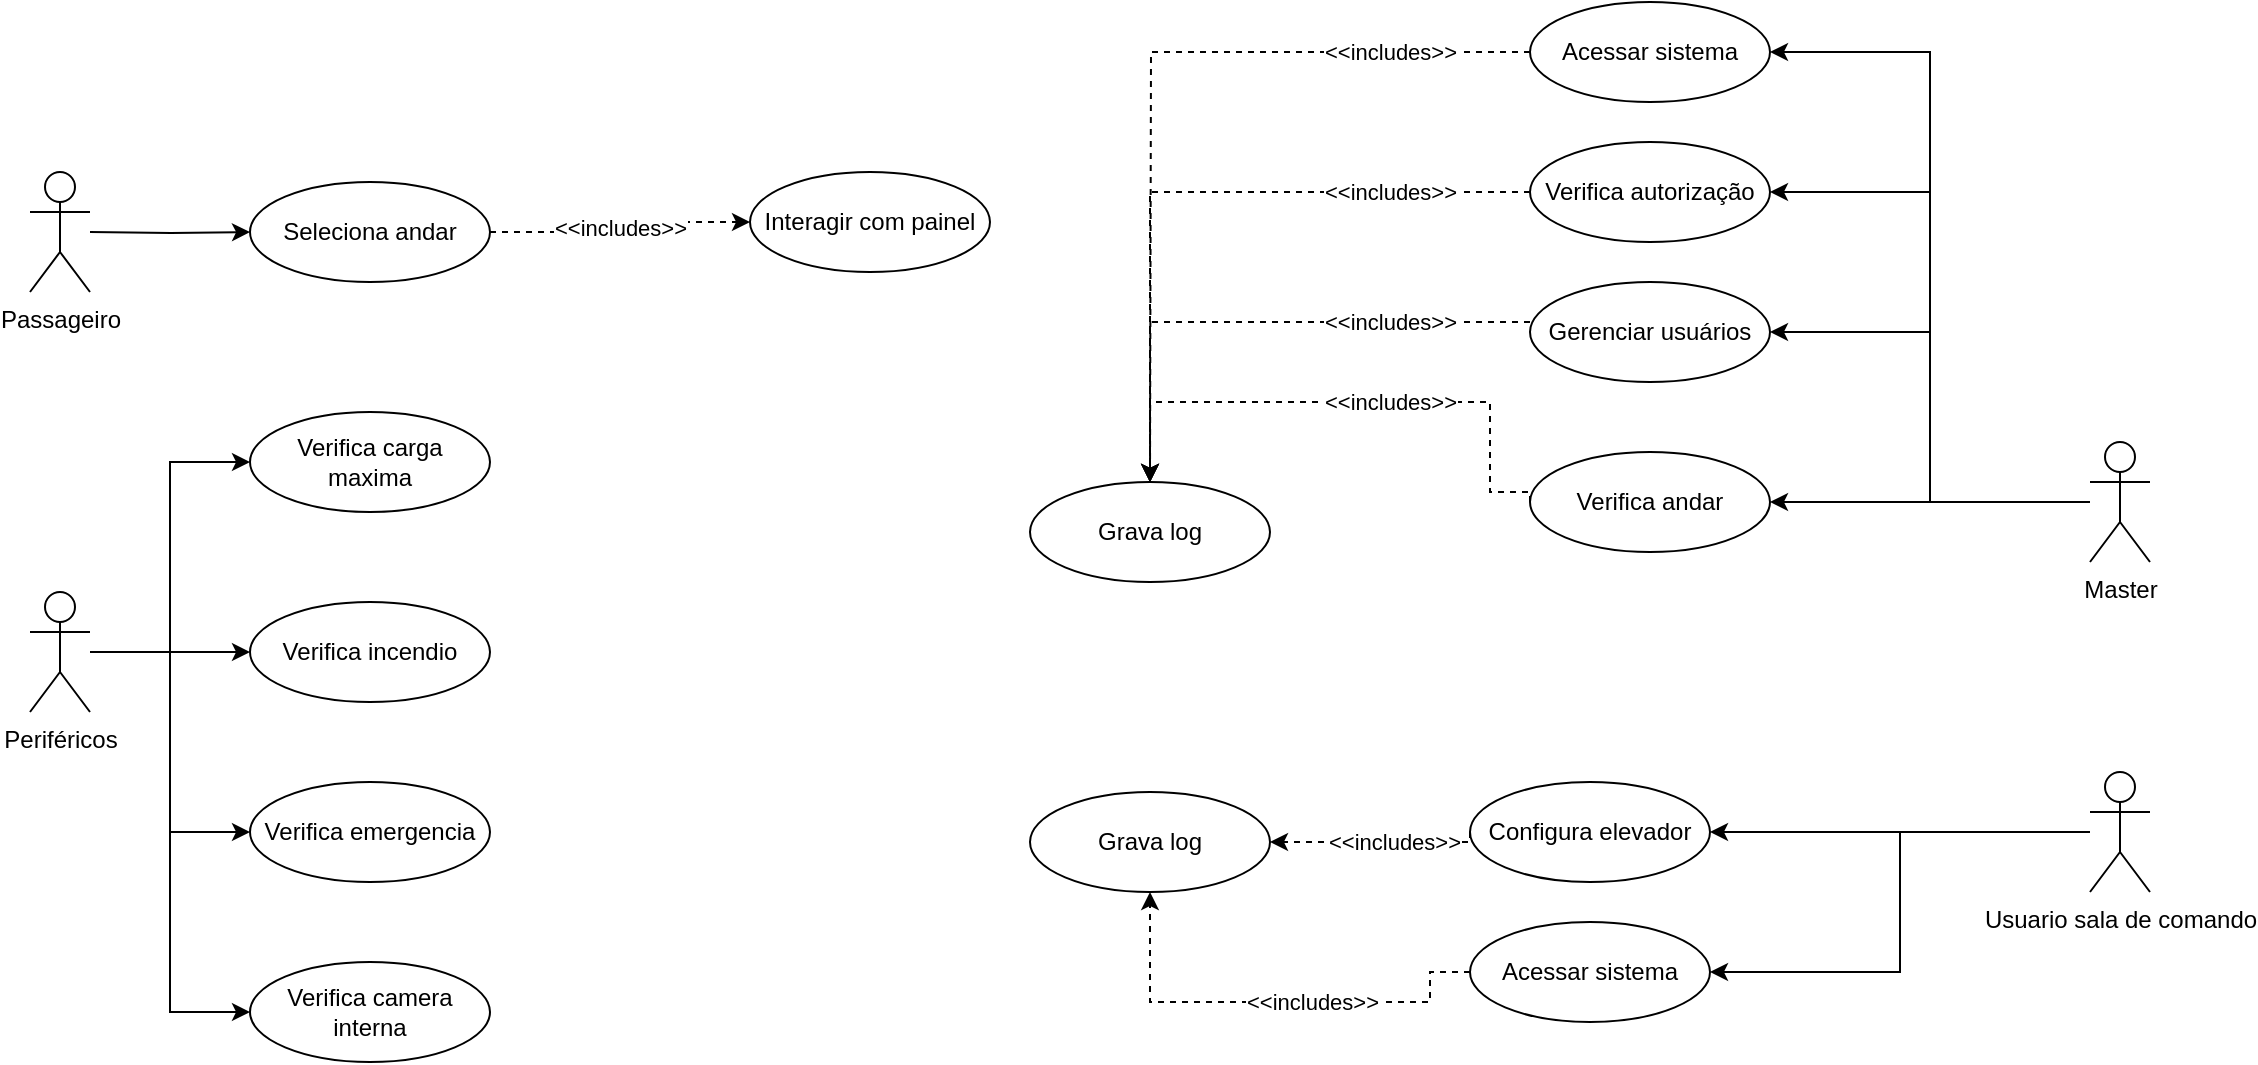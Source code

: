 <mxfile version="20.5.3" type="device"><diagram id="C5RBs43oDa-KdzZeNtuy" name="Page-1"><mxGraphModel dx="2605" dy="911" grid="1" gridSize="10" guides="1" tooltips="1" connect="1" arrows="1" fold="1" page="1" pageScale="1" pageWidth="827" pageHeight="1169" math="0" shadow="0"><root><mxCell id="WIyWlLk6GJQsqaUBKTNV-0"/><mxCell id="WIyWlLk6GJQsqaUBKTNV-1" parent="WIyWlLk6GJQsqaUBKTNV-0"/><mxCell id="w6NfBFmECtoZKY9oJgBz-2" style="edgeStyle=orthogonalEdgeStyle;rounded=0;orthogonalLoop=1;jettySize=auto;html=1;entryX=0;entryY=0.5;entryDx=0;entryDy=0;" parent="WIyWlLk6GJQsqaUBKTNV-1" target="w6NfBFmECtoZKY9oJgBz-17" edge="1"><mxGeometry relative="1" as="geometry"><mxPoint x="-240" y="255" as="targetPoint"/><mxPoint x="-320" y="255" as="sourcePoint"/></mxGeometry></mxCell><mxCell id="w6NfBFmECtoZKY9oJgBz-0" value="Passageiro" style="shape=umlActor;verticalLabelPosition=bottom;verticalAlign=top;html=1;outlineConnect=0;" parent="WIyWlLk6GJQsqaUBKTNV-1" vertex="1"><mxGeometry x="-350" y="225" width="30" height="60" as="geometry"/></mxCell><mxCell id="w6NfBFmECtoZKY9oJgBz-23" style="edgeStyle=orthogonalEdgeStyle;shape=connector;rounded=0;orthogonalLoop=1;jettySize=auto;html=1;entryX=1;entryY=0.5;entryDx=0;entryDy=0;labelBackgroundColor=default;strokeColor=default;fontFamily=Helvetica;fontSize=11;fontColor=default;endArrow=classic;" parent="WIyWlLk6GJQsqaUBKTNV-1" source="w6NfBFmECtoZKY9oJgBz-15" target="w6NfBFmECtoZKY9oJgBz-19" edge="1"><mxGeometry relative="1" as="geometry"/></mxCell><mxCell id="w6NfBFmECtoZKY9oJgBz-36" style="edgeStyle=orthogonalEdgeStyle;shape=connector;rounded=0;orthogonalLoop=1;jettySize=auto;html=1;entryX=1;entryY=0.5;entryDx=0;entryDy=0;labelBackgroundColor=default;strokeColor=default;fontFamily=Helvetica;fontSize=11;fontColor=default;endArrow=classic;" parent="WIyWlLk6GJQsqaUBKTNV-1" source="w6NfBFmECtoZKY9oJgBz-15" target="w6NfBFmECtoZKY9oJgBz-27" edge="1"><mxGeometry relative="1" as="geometry"/></mxCell><mxCell id="w6NfBFmECtoZKY9oJgBz-47" style="edgeStyle=orthogonalEdgeStyle;shape=connector;rounded=0;orthogonalLoop=1;jettySize=auto;html=1;entryX=1;entryY=0.5;entryDx=0;entryDy=0;labelBackgroundColor=default;strokeColor=default;fontFamily=Helvetica;fontSize=11;fontColor=default;endArrow=classic;" parent="WIyWlLk6GJQsqaUBKTNV-1" source="w6NfBFmECtoZKY9oJgBz-15" target="w6NfBFmECtoZKY9oJgBz-45" edge="1"><mxGeometry relative="1" as="geometry"/></mxCell><mxCell id="Lpwr_iQRA4s3-JbPPNT5-17" style="edgeStyle=orthogonalEdgeStyle;rounded=0;orthogonalLoop=1;jettySize=auto;html=1;entryX=1;entryY=0.5;entryDx=0;entryDy=0;" edge="1" parent="WIyWlLk6GJQsqaUBKTNV-1" source="w6NfBFmECtoZKY9oJgBz-15" target="Lpwr_iQRA4s3-JbPPNT5-16"><mxGeometry relative="1" as="geometry"/></mxCell><mxCell id="w6NfBFmECtoZKY9oJgBz-15" value="Master" style="shape=umlActor;verticalLabelPosition=bottom;verticalAlign=top;html=1;outlineConnect=0;" parent="WIyWlLk6GJQsqaUBKTNV-1" vertex="1"><mxGeometry x="680" y="360" width="30" height="60" as="geometry"/></mxCell><mxCell id="w6NfBFmECtoZKY9oJgBz-17" value="Seleciona andar" style="ellipse;whiteSpace=wrap;html=1;" parent="WIyWlLk6GJQsqaUBKTNV-1" vertex="1"><mxGeometry x="-240" y="230" width="120" height="50" as="geometry"/></mxCell><mxCell id="w6NfBFmECtoZKY9oJgBz-19" value="Verifica autorização" style="ellipse;whiteSpace=wrap;html=1;" parent="WIyWlLk6GJQsqaUBKTNV-1" vertex="1"><mxGeometry x="400" y="210" width="120" height="50" as="geometry"/></mxCell><mxCell id="w6NfBFmECtoZKY9oJgBz-22" value="Grava log" style="ellipse;whiteSpace=wrap;html=1;" parent="WIyWlLk6GJQsqaUBKTNV-1" vertex="1"><mxGeometry x="150" y="380" width="120" height="50" as="geometry"/></mxCell><mxCell id="Lpwr_iQRA4s3-JbPPNT5-4" style="edgeStyle=orthogonalEdgeStyle;rounded=0;orthogonalLoop=1;jettySize=auto;html=1;entryX=1;entryY=0.5;entryDx=0;entryDy=0;" edge="1" parent="WIyWlLk6GJQsqaUBKTNV-1" source="w6NfBFmECtoZKY9oJgBz-26" target="Lpwr_iQRA4s3-JbPPNT5-3"><mxGeometry relative="1" as="geometry"/></mxCell><mxCell id="Lpwr_iQRA4s3-JbPPNT5-20" style="edgeStyle=orthogonalEdgeStyle;rounded=0;orthogonalLoop=1;jettySize=auto;html=1;entryX=1;entryY=0.5;entryDx=0;entryDy=0;" edge="1" parent="WIyWlLk6GJQsqaUBKTNV-1" source="w6NfBFmECtoZKY9oJgBz-26" target="Lpwr_iQRA4s3-JbPPNT5-19"><mxGeometry relative="1" as="geometry"/></mxCell><mxCell id="w6NfBFmECtoZKY9oJgBz-26" value="Usuario sala de comando" style="shape=umlActor;verticalLabelPosition=bottom;verticalAlign=top;html=1;outlineConnect=0;" parent="WIyWlLk6GJQsqaUBKTNV-1" vertex="1"><mxGeometry x="680" y="525" width="30" height="60" as="geometry"/></mxCell><mxCell id="w6NfBFmECtoZKY9oJgBz-27" value="Gerenciar usuários" style="ellipse;whiteSpace=wrap;html=1;" parent="WIyWlLk6GJQsqaUBKTNV-1" vertex="1"><mxGeometry x="400" y="280" width="120" height="50" as="geometry"/></mxCell><mxCell id="w6NfBFmECtoZKY9oJgBz-31" value="Interagir com painel" style="ellipse;whiteSpace=wrap;html=1;" parent="WIyWlLk6GJQsqaUBKTNV-1" vertex="1"><mxGeometry x="10" y="225" width="120" height="50" as="geometry"/></mxCell><mxCell id="w6NfBFmECtoZKY9oJgBz-32" value="&amp;lt;&amp;lt;includes&amp;gt;&amp;gt;" style="edgeStyle=orthogonalEdgeStyle;rounded=0;orthogonalLoop=1;jettySize=auto;html=1;dashed=1;exitX=1;exitY=0.5;exitDx=0;exitDy=0;entryX=0;entryY=0.5;entryDx=0;entryDy=0;" parent="WIyWlLk6GJQsqaUBKTNV-1" source="w6NfBFmECtoZKY9oJgBz-17" target="w6NfBFmECtoZKY9oJgBz-31" edge="1"><mxGeometry relative="1" as="geometry"><mxPoint x="-180" y="280" as="sourcePoint"/><mxPoint x="-70" y="240.0" as="targetPoint"/></mxGeometry></mxCell><mxCell id="w6NfBFmECtoZKY9oJgBz-40" value="&amp;lt;&amp;lt;includes&amp;gt;&amp;gt;" style="edgeStyle=orthogonalEdgeStyle;rounded=0;orthogonalLoop=1;jettySize=auto;html=1;dashed=1;exitX=0;exitY=0.5;exitDx=0;exitDy=0;entryX=0.5;entryY=0;entryDx=0;entryDy=0;" parent="WIyWlLk6GJQsqaUBKTNV-1" source="w6NfBFmECtoZKY9oJgBz-19" target="w6NfBFmECtoZKY9oJgBz-22" edge="1"><mxGeometry x="-0.582" relative="1" as="geometry"><mxPoint x="449.5" as="sourcePoint"/><mxPoint x="449.5" y="-100" as="targetPoint"/><mxPoint as="offset"/></mxGeometry></mxCell><mxCell id="w6NfBFmECtoZKY9oJgBz-41" value="&amp;lt;&amp;lt;includes&amp;gt;&amp;gt;" style="edgeStyle=orthogonalEdgeStyle;rounded=0;orthogonalLoop=1;jettySize=auto;html=1;dashed=1;exitX=0;exitY=0.4;exitDx=0;exitDy=0;entryX=0.5;entryY=0;entryDx=0;entryDy=0;exitPerimeter=0;" parent="WIyWlLk6GJQsqaUBKTNV-1" source="w6NfBFmECtoZKY9oJgBz-27" target="w6NfBFmECtoZKY9oJgBz-22" edge="1"><mxGeometry x="-0.481" relative="1" as="geometry"><mxPoint x="380" y="95" as="sourcePoint"/><mxPoint x="140" y="220" as="targetPoint"/><mxPoint as="offset"/></mxGeometry></mxCell><mxCell id="w6NfBFmECtoZKY9oJgBz-45" value="Verifica andar" style="ellipse;whiteSpace=wrap;html=1;" parent="WIyWlLk6GJQsqaUBKTNV-1" vertex="1"><mxGeometry x="400" y="365" width="120" height="50" as="geometry"/></mxCell><mxCell id="w6NfBFmECtoZKY9oJgBz-48" value="&amp;lt;&amp;lt;includes&amp;gt;&amp;gt;" style="edgeStyle=orthogonalEdgeStyle;rounded=0;orthogonalLoop=1;jettySize=auto;html=1;dashed=1;exitX=0;exitY=0.5;exitDx=0;exitDy=0;entryX=0.5;entryY=0;entryDx=0;entryDy=0;" parent="WIyWlLk6GJQsqaUBKTNV-1" source="w6NfBFmECtoZKY9oJgBz-45" target="w6NfBFmECtoZKY9oJgBz-22" edge="1"><mxGeometry x="-0.143" relative="1" as="geometry"><mxPoint x="380" y="425" as="sourcePoint"/><mxPoint x="140" y="465" as="targetPoint"/><Array as="points"><mxPoint x="400" y="385"/><mxPoint x="380" y="385"/><mxPoint x="380" y="340"/><mxPoint x="210" y="340"/></Array><mxPoint as="offset"/></mxGeometry></mxCell><mxCell id="Lpwr_iQRA4s3-JbPPNT5-9" style="edgeStyle=orthogonalEdgeStyle;rounded=0;orthogonalLoop=1;jettySize=auto;html=1;entryX=0;entryY=0.5;entryDx=0;entryDy=0;" edge="1" parent="WIyWlLk6GJQsqaUBKTNV-1" source="Lpwr_iQRA4s3-JbPPNT5-1" target="Lpwr_iQRA4s3-JbPPNT5-6"><mxGeometry relative="1" as="geometry"/></mxCell><mxCell id="Lpwr_iQRA4s3-JbPPNT5-10" style="edgeStyle=orthogonalEdgeStyle;rounded=0;orthogonalLoop=1;jettySize=auto;html=1;entryX=0;entryY=0.5;entryDx=0;entryDy=0;" edge="1" parent="WIyWlLk6GJQsqaUBKTNV-1" source="Lpwr_iQRA4s3-JbPPNT5-1" target="Lpwr_iQRA4s3-JbPPNT5-7"><mxGeometry relative="1" as="geometry"><Array as="points"><mxPoint x="-280" y="465"/><mxPoint x="-280" y="555"/></Array></mxGeometry></mxCell><mxCell id="Lpwr_iQRA4s3-JbPPNT5-11" style="edgeStyle=orthogonalEdgeStyle;rounded=0;orthogonalLoop=1;jettySize=auto;html=1;entryX=0;entryY=0.5;entryDx=0;entryDy=0;" edge="1" parent="WIyWlLk6GJQsqaUBKTNV-1" source="Lpwr_iQRA4s3-JbPPNT5-1" target="Lpwr_iQRA4s3-JbPPNT5-5"><mxGeometry relative="1" as="geometry"/></mxCell><mxCell id="Lpwr_iQRA4s3-JbPPNT5-25" style="edgeStyle=orthogonalEdgeStyle;rounded=0;orthogonalLoop=1;jettySize=auto;html=1;entryX=0;entryY=0.5;entryDx=0;entryDy=0;" edge="1" parent="WIyWlLk6GJQsqaUBKTNV-1" source="Lpwr_iQRA4s3-JbPPNT5-1" target="Lpwr_iQRA4s3-JbPPNT5-24"><mxGeometry relative="1" as="geometry"/></mxCell><mxCell id="Lpwr_iQRA4s3-JbPPNT5-1" value="Periféricos" style="shape=umlActor;verticalLabelPosition=bottom;verticalAlign=top;html=1;outlineConnect=0;" vertex="1" parent="WIyWlLk6GJQsqaUBKTNV-1"><mxGeometry x="-350" y="435" width="30" height="60" as="geometry"/></mxCell><mxCell id="Lpwr_iQRA4s3-JbPPNT5-3" value="Configura elevador" style="ellipse;whiteSpace=wrap;html=1;" vertex="1" parent="WIyWlLk6GJQsqaUBKTNV-1"><mxGeometry x="370" y="530" width="120" height="50" as="geometry"/></mxCell><mxCell id="Lpwr_iQRA4s3-JbPPNT5-5" value="Verifica carga maxima" style="ellipse;whiteSpace=wrap;html=1;" vertex="1" parent="WIyWlLk6GJQsqaUBKTNV-1"><mxGeometry x="-240" y="345" width="120" height="50" as="geometry"/></mxCell><mxCell id="Lpwr_iQRA4s3-JbPPNT5-6" value="Verifica incendio" style="ellipse;whiteSpace=wrap;html=1;" vertex="1" parent="WIyWlLk6GJQsqaUBKTNV-1"><mxGeometry x="-240" y="440" width="120" height="50" as="geometry"/></mxCell><mxCell id="Lpwr_iQRA4s3-JbPPNT5-7" value="Verifica emergencia" style="ellipse;whiteSpace=wrap;html=1;" vertex="1" parent="WIyWlLk6GJQsqaUBKTNV-1"><mxGeometry x="-240" y="530" width="120" height="50" as="geometry"/></mxCell><mxCell id="Lpwr_iQRA4s3-JbPPNT5-12" value="Grava log" style="ellipse;whiteSpace=wrap;html=1;" vertex="1" parent="WIyWlLk6GJQsqaUBKTNV-1"><mxGeometry x="150" y="535" width="120" height="50" as="geometry"/></mxCell><mxCell id="Lpwr_iQRA4s3-JbPPNT5-13" value="&amp;lt;&amp;lt;includes&amp;gt;&amp;gt;" style="edgeStyle=orthogonalEdgeStyle;rounded=0;orthogonalLoop=1;jettySize=auto;html=1;dashed=1;exitX=0;exitY=0.5;exitDx=0;exitDy=0;entryX=1;entryY=0.5;entryDx=0;entryDy=0;" edge="1" parent="WIyWlLk6GJQsqaUBKTNV-1" source="Lpwr_iQRA4s3-JbPPNT5-3" target="Lpwr_iQRA4s3-JbPPNT5-12"><mxGeometry x="-0.187" relative="1" as="geometry"><mxPoint x="340" y="610" as="sourcePoint"/><mxPoint x="210" y="560" as="targetPoint"/><Array as="points"><mxPoint x="370" y="560"/></Array><mxPoint x="-1" as="offset"/></mxGeometry></mxCell><mxCell id="Lpwr_iQRA4s3-JbPPNT5-16" value="Acessar sistema" style="ellipse;whiteSpace=wrap;html=1;" vertex="1" parent="WIyWlLk6GJQsqaUBKTNV-1"><mxGeometry x="400" y="140" width="120" height="50" as="geometry"/></mxCell><mxCell id="Lpwr_iQRA4s3-JbPPNT5-18" value="&amp;lt;&amp;lt;includes&amp;gt;&amp;gt;" style="edgeStyle=orthogonalEdgeStyle;rounded=0;orthogonalLoop=1;jettySize=auto;html=1;dashed=1;exitX=0;exitY=0.5;exitDx=0;exitDy=0;" edge="1" parent="WIyWlLk6GJQsqaUBKTNV-1" source="Lpwr_iQRA4s3-JbPPNT5-16"><mxGeometry x="-0.654" relative="1" as="geometry"><mxPoint x="410" y="245" as="sourcePoint"/><mxPoint x="210" y="380" as="targetPoint"/><mxPoint as="offset"/></mxGeometry></mxCell><mxCell id="Lpwr_iQRA4s3-JbPPNT5-19" value="Acessar sistema" style="ellipse;whiteSpace=wrap;html=1;" vertex="1" parent="WIyWlLk6GJQsqaUBKTNV-1"><mxGeometry x="370" y="600" width="120" height="50" as="geometry"/></mxCell><mxCell id="Lpwr_iQRA4s3-JbPPNT5-21" value="&amp;lt;&amp;lt;includes&amp;gt;&amp;gt;" style="edgeStyle=orthogonalEdgeStyle;rounded=0;orthogonalLoop=1;jettySize=auto;html=1;dashed=1;exitX=0;exitY=0.5;exitDx=0;exitDy=0;entryX=0.5;entryY=1;entryDx=0;entryDy=0;" edge="1" parent="WIyWlLk6GJQsqaUBKTNV-1" source="Lpwr_iQRA4s3-JbPPNT5-19" target="Lpwr_iQRA4s3-JbPPNT5-12"><mxGeometry x="-0.187" relative="1" as="geometry"><mxPoint x="380" y="565" as="sourcePoint"/><mxPoint x="280" y="570" as="targetPoint"/><Array as="points"><mxPoint x="350" y="625"/><mxPoint x="350" y="640"/><mxPoint x="210" y="640"/></Array><mxPoint x="-1" as="offset"/></mxGeometry></mxCell><mxCell id="Lpwr_iQRA4s3-JbPPNT5-24" value="Verifica camera interna" style="ellipse;whiteSpace=wrap;html=1;" vertex="1" parent="WIyWlLk6GJQsqaUBKTNV-1"><mxGeometry x="-240" y="620" width="120" height="50" as="geometry"/></mxCell></root></mxGraphModel></diagram></mxfile>